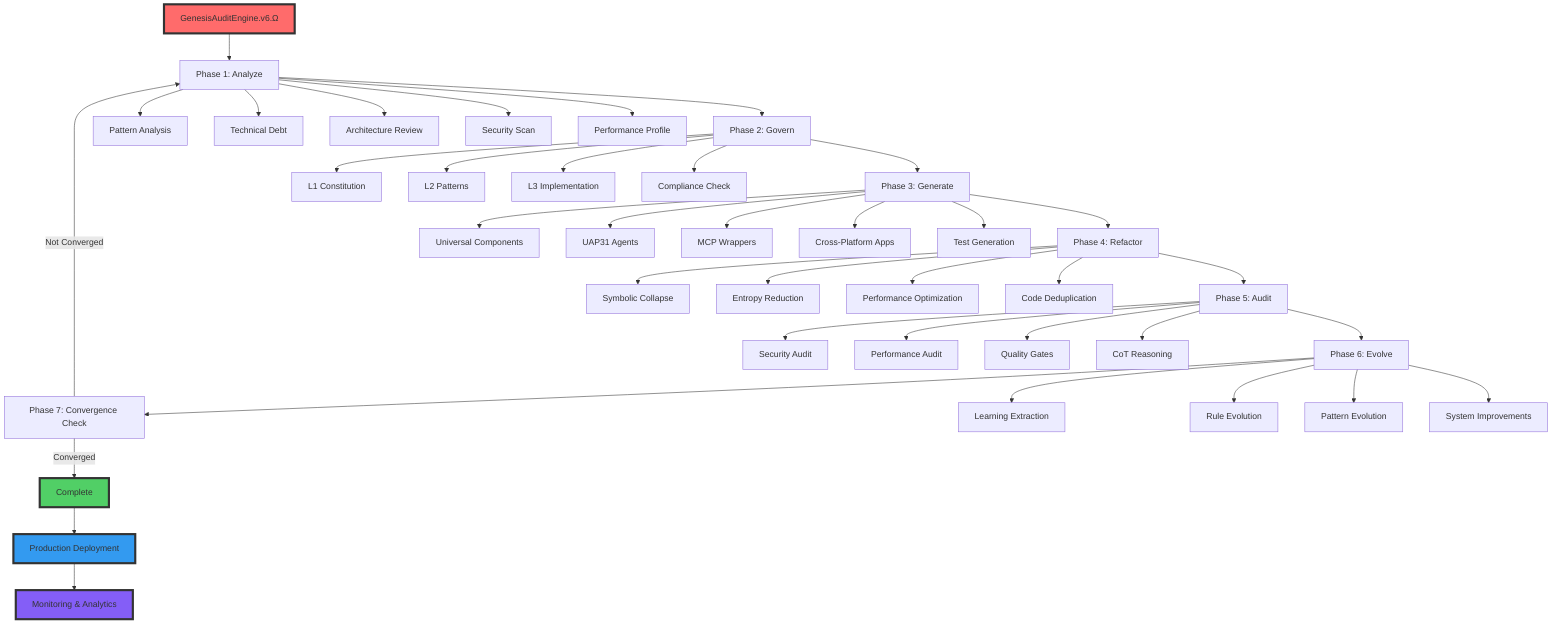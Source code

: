 graph TD
    A[GenesisAuditEngine.v6.Ω] --> B[Phase 1: Analyze]
    B --> C[Phase 2: Govern]
    C --> D[Phase 3: Generate]
    D --> E[Phase 4: Refactor]
    E --> F[Phase 5: Audit]
    F --> G[Phase 6: Evolve]
    G --> H[Phase 7: Convergence Check]
    
    H -->|Not Converged| B
    H -->|Converged| I[Complete]
    
    B --> B1[Pattern Analysis]
    B --> B2[Technical Debt]
    B --> B3[Architecture Review]
    B --> B4[Security Scan]
    B --> B5[Performance Profile]
    
    C --> C1[L1 Constitution]
    C --> C2[L2 Patterns]
    C --> C3[L3 Implementation]
    C --> C4[Compliance Check]
    
    D --> D1[Universal Components]
    D --> D2[UAP31 Agents]
    D --> D3[MCP Wrappers]
    D --> D4[Cross-Platform Apps]
    D --> D5[Test Generation]
    
    E --> E1[Symbolic Collapse]
    E --> E2[Entropy Reduction]
    E --> E3[Performance Optimization]
    E --> E4[Code Deduplication]
    
    F --> F1[Security Audit]
    F --> F2[Performance Audit]
    F --> F3[Quality Gates]
    F --> F4[CoT Reasoning]
    
    G --> G1[Learning Extraction]
    G --> G2[Rule Evolution]
    G --> G3[Pattern Evolution]
    G --> G4[System Improvements]
    
    I --> J[Production Deployment]
    J --> K[Monitoring & Analytics]
    
    style A fill:#ff6b6b,stroke:#333,stroke-width:4px
    style I fill:#51cf66,stroke:#333,stroke-width:4px
    style J fill:#339af0,stroke:#333,stroke-width:4px
    style K fill:#845ef7,stroke:#333,stroke-width:4px